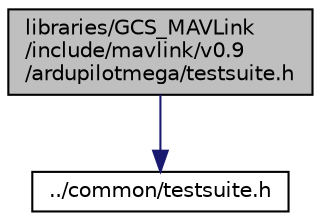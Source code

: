 digraph "libraries/GCS_MAVLink/include/mavlink/v0.9/ardupilotmega/testsuite.h"
{
 // INTERACTIVE_SVG=YES
  edge [fontname="Helvetica",fontsize="10",labelfontname="Helvetica",labelfontsize="10"];
  node [fontname="Helvetica",fontsize="10",shape=record];
  Node1 [label="libraries/GCS_MAVLink\l/include/mavlink/v0.9\l/ardupilotmega/testsuite.h",height=0.2,width=0.4,color="black", fillcolor="grey75", style="filled" fontcolor="black"];
  Node1 -> Node2 [color="midnightblue",fontsize="10",style="solid",fontname="Helvetica"];
  Node2 [label="../common/testsuite.h",height=0.2,width=0.4,color="black", fillcolor="white", style="filled",URL="$v0_89_2common_2testsuite_8h.html",tooltip="MAVLink comm protocol testsuite generated from common.xml. "];
}
